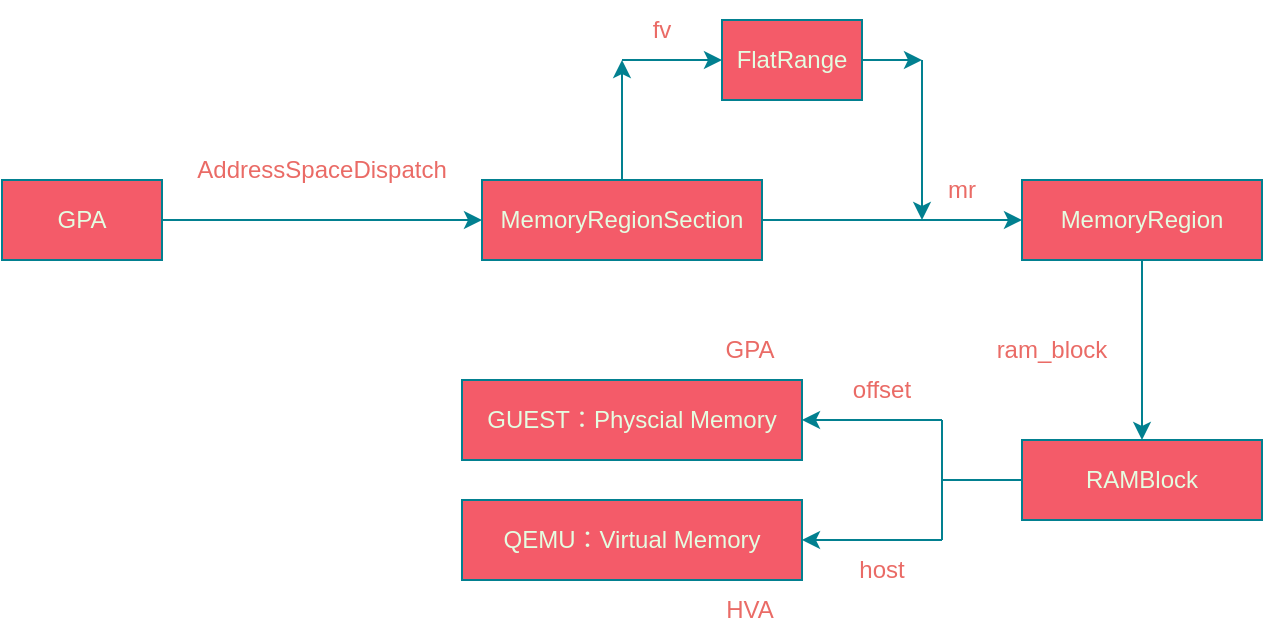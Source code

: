 <mxfile version="21.1.7" type="github">
  <diagram name="第 1 页" id="XdZXDNjXaWNBdGgiEhSH">
    <mxGraphModel dx="790" dy="1112" grid="1" gridSize="10" guides="1" tooltips="1" connect="1" arrows="1" fold="1" page="1" pageScale="1" pageWidth="827" pageHeight="1169" math="0" shadow="0">
      <root>
        <mxCell id="0" />
        <mxCell id="1" parent="0" />
        <mxCell id="lhr4ThVmoQgb3uyED7eD-1" value="GPA" style="rounded=0;whiteSpace=wrap;html=1;labelBackgroundColor=none;fillColor=#F45B69;strokeColor=#028090;fontColor=#E4FDE1;" vertex="1" parent="1">
          <mxGeometry x="40" y="400" width="80" height="40" as="geometry" />
        </mxCell>
        <mxCell id="lhr4ThVmoQgb3uyED7eD-2" value="MemoryRegionSection" style="rounded=0;whiteSpace=wrap;html=1;labelBackgroundColor=none;fillColor=#F45B69;strokeColor=#028090;fontColor=#E4FDE1;" vertex="1" parent="1">
          <mxGeometry x="280" y="400" width="140" height="40" as="geometry" />
        </mxCell>
        <mxCell id="lhr4ThVmoQgb3uyED7eD-3" value="" style="endArrow=classic;html=1;rounded=0;exitX=1;exitY=0.5;exitDx=0;exitDy=0;entryX=0;entryY=0.5;entryDx=0;entryDy=0;labelBackgroundColor=none;strokeColor=#028090;fontColor=default;" edge="1" parent="1" source="lhr4ThVmoQgb3uyED7eD-1" target="lhr4ThVmoQgb3uyED7eD-2">
          <mxGeometry width="50" height="50" relative="1" as="geometry">
            <mxPoint x="380" y="590" as="sourcePoint" />
            <mxPoint x="430" y="540" as="targetPoint" />
          </mxGeometry>
        </mxCell>
        <mxCell id="lhr4ThVmoQgb3uyED7eD-4" value="&lt;font color=&quot;#EA6B66&quot;&gt;AddressSpaceDispatch&lt;/font&gt;" style="text;html=1;strokeColor=none;fillColor=none;align=center;verticalAlign=middle;whiteSpace=wrap;rounded=0;fontColor=#E4FDE1;" vertex="1" parent="1">
          <mxGeometry x="170" y="380" width="60" height="30" as="geometry" />
        </mxCell>
        <mxCell id="lhr4ThVmoQgb3uyED7eD-5" value="MemoryRegion" style="rounded=0;whiteSpace=wrap;html=1;strokeColor=#028090;fontColor=#E4FDE1;fillColor=#F45B69;" vertex="1" parent="1">
          <mxGeometry x="550" y="400" width="120" height="40" as="geometry" />
        </mxCell>
        <mxCell id="lhr4ThVmoQgb3uyED7eD-6" value="FlatRange" style="rounded=0;whiteSpace=wrap;html=1;strokeColor=#028090;fontColor=#E4FDE1;fillColor=#F45B69;" vertex="1" parent="1">
          <mxGeometry x="400" y="320" width="70" height="40" as="geometry" />
        </mxCell>
        <mxCell id="lhr4ThVmoQgb3uyED7eD-8" value="" style="endArrow=classic;html=1;rounded=0;strokeColor=#028090;fontColor=#E4FDE1;fillColor=#F45B69;exitX=0.5;exitY=0;exitDx=0;exitDy=0;" edge="1" parent="1" source="lhr4ThVmoQgb3uyED7eD-2">
          <mxGeometry width="50" height="50" relative="1" as="geometry">
            <mxPoint x="380" y="590" as="sourcePoint" />
            <mxPoint x="350" y="340" as="targetPoint" />
          </mxGeometry>
        </mxCell>
        <mxCell id="lhr4ThVmoQgb3uyED7eD-10" value="" style="endArrow=classic;html=1;rounded=0;strokeColor=#028090;fontColor=#E4FDE1;fillColor=#F45B69;entryX=0;entryY=0.5;entryDx=0;entryDy=0;" edge="1" parent="1" target="lhr4ThVmoQgb3uyED7eD-6">
          <mxGeometry width="50" height="50" relative="1" as="geometry">
            <mxPoint x="350" y="340" as="sourcePoint" />
            <mxPoint x="430" y="540" as="targetPoint" />
          </mxGeometry>
        </mxCell>
        <mxCell id="lhr4ThVmoQgb3uyED7eD-11" value="" style="endArrow=classic;html=1;rounded=0;strokeColor=#028090;fontColor=#E4FDE1;fillColor=#F45B69;exitX=1;exitY=0.5;exitDx=0;exitDy=0;entryX=0;entryY=0.5;entryDx=0;entryDy=0;" edge="1" parent="1" source="lhr4ThVmoQgb3uyED7eD-2" target="lhr4ThVmoQgb3uyED7eD-5">
          <mxGeometry width="50" height="50" relative="1" as="geometry">
            <mxPoint x="380" y="590" as="sourcePoint" />
            <mxPoint x="430" y="540" as="targetPoint" />
          </mxGeometry>
        </mxCell>
        <mxCell id="lhr4ThVmoQgb3uyED7eD-12" value="&lt;font color=&quot;#EA6B66&quot;&gt;fv&lt;/font&gt;" style="text;html=1;strokeColor=none;fillColor=none;align=center;verticalAlign=middle;whiteSpace=wrap;rounded=0;fontColor=#E4FDE1;" vertex="1" parent="1">
          <mxGeometry x="340" y="310" width="60" height="30" as="geometry" />
        </mxCell>
        <mxCell id="lhr4ThVmoQgb3uyED7eD-13" value="" style="endArrow=classic;html=1;rounded=0;strokeColor=#028090;fontColor=#E4FDE1;fillColor=#F45B69;exitX=1;exitY=0.5;exitDx=0;exitDy=0;" edge="1" parent="1" source="lhr4ThVmoQgb3uyED7eD-6">
          <mxGeometry width="50" height="50" relative="1" as="geometry">
            <mxPoint x="380" y="590" as="sourcePoint" />
            <mxPoint x="500" y="340" as="targetPoint" />
          </mxGeometry>
        </mxCell>
        <mxCell id="lhr4ThVmoQgb3uyED7eD-14" value="" style="endArrow=classic;html=1;rounded=0;strokeColor=#028090;fontColor=#E4FDE1;fillColor=#F45B69;" edge="1" parent="1">
          <mxGeometry width="50" height="50" relative="1" as="geometry">
            <mxPoint x="500" y="340" as="sourcePoint" />
            <mxPoint x="500" y="420" as="targetPoint" />
          </mxGeometry>
        </mxCell>
        <mxCell id="lhr4ThVmoQgb3uyED7eD-15" value="&lt;font color=&quot;#EA6B66&quot;&gt;mr&lt;/font&gt;" style="text;html=1;strokeColor=none;fillColor=none;align=center;verticalAlign=middle;whiteSpace=wrap;rounded=0;fontColor=#E4FDE1;" vertex="1" parent="1">
          <mxGeometry x="490" y="390" width="60" height="30" as="geometry" />
        </mxCell>
        <mxCell id="lhr4ThVmoQgb3uyED7eD-16" value="RAMBlock" style="rounded=0;whiteSpace=wrap;html=1;strokeColor=#028090;fontColor=#E4FDE1;fillColor=#F45B69;" vertex="1" parent="1">
          <mxGeometry x="550" y="530" width="120" height="40" as="geometry" />
        </mxCell>
        <mxCell id="lhr4ThVmoQgb3uyED7eD-17" value="" style="endArrow=classic;html=1;rounded=0;strokeColor=#028090;fontColor=#E4FDE1;fillColor=#F45B69;exitX=0.5;exitY=1;exitDx=0;exitDy=0;entryX=0.5;entryY=0;entryDx=0;entryDy=0;" edge="1" parent="1" source="lhr4ThVmoQgb3uyED7eD-5" target="lhr4ThVmoQgb3uyED7eD-16">
          <mxGeometry width="50" height="50" relative="1" as="geometry">
            <mxPoint x="380" y="590" as="sourcePoint" />
            <mxPoint x="430" y="540" as="targetPoint" />
          </mxGeometry>
        </mxCell>
        <mxCell id="lhr4ThVmoQgb3uyED7eD-18" value="&lt;font color=&quot;#EA6B66&quot;&gt;ram_block&lt;/font&gt;" style="text;html=1;strokeColor=none;fillColor=none;align=center;verticalAlign=middle;whiteSpace=wrap;rounded=0;fontColor=#E4FDE1;" vertex="1" parent="1">
          <mxGeometry x="530" y="470" width="70" height="30" as="geometry" />
        </mxCell>
        <mxCell id="lhr4ThVmoQgb3uyED7eD-19" value="" style="endArrow=none;html=1;rounded=0;strokeColor=#028090;fontColor=#E4FDE1;fillColor=#F45B69;entryX=0;entryY=0.5;entryDx=0;entryDy=0;" edge="1" parent="1" target="lhr4ThVmoQgb3uyED7eD-16">
          <mxGeometry width="50" height="50" relative="1" as="geometry">
            <mxPoint x="510" y="550" as="sourcePoint" />
            <mxPoint x="430" y="540" as="targetPoint" />
          </mxGeometry>
        </mxCell>
        <mxCell id="lhr4ThVmoQgb3uyED7eD-20" value="" style="endArrow=none;html=1;rounded=0;strokeColor=#028090;fontColor=#E4FDE1;fillColor=#F45B69;" edge="1" parent="1">
          <mxGeometry width="50" height="50" relative="1" as="geometry">
            <mxPoint x="510" y="580" as="sourcePoint" />
            <mxPoint x="510" y="520" as="targetPoint" />
          </mxGeometry>
        </mxCell>
        <mxCell id="lhr4ThVmoQgb3uyED7eD-21" value="" style="endArrow=classic;html=1;rounded=0;strokeColor=#028090;fontColor=#E4FDE1;fillColor=#F45B69;" edge="1" parent="1">
          <mxGeometry width="50" height="50" relative="1" as="geometry">
            <mxPoint x="510" y="520" as="sourcePoint" />
            <mxPoint x="440" y="520" as="targetPoint" />
          </mxGeometry>
        </mxCell>
        <mxCell id="lhr4ThVmoQgb3uyED7eD-22" value="" style="endArrow=classic;html=1;rounded=0;strokeColor=#028090;fontColor=#E4FDE1;fillColor=#F45B69;" edge="1" parent="1">
          <mxGeometry width="50" height="50" relative="1" as="geometry">
            <mxPoint x="510" y="580" as="sourcePoint" />
            <mxPoint x="440" y="580" as="targetPoint" />
          </mxGeometry>
        </mxCell>
        <mxCell id="lhr4ThVmoQgb3uyED7eD-23" value="GUEST：Physcial Memory" style="rounded=0;whiteSpace=wrap;html=1;strokeColor=#028090;fontColor=#E4FDE1;fillColor=#F45B69;" vertex="1" parent="1">
          <mxGeometry x="270" y="500" width="170" height="40" as="geometry" />
        </mxCell>
        <mxCell id="lhr4ThVmoQgb3uyED7eD-24" value="QEMU：Virtual Memory" style="rounded=0;whiteSpace=wrap;html=1;strokeColor=#028090;fontColor=#E4FDE1;fillColor=#F45B69;" vertex="1" parent="1">
          <mxGeometry x="270" y="560" width="170" height="40" as="geometry" />
        </mxCell>
        <mxCell id="lhr4ThVmoQgb3uyED7eD-25" value="&lt;font color=&quot;#EA6B66&quot;&gt;offset&lt;/font&gt;" style="text;html=1;strokeColor=none;fillColor=none;align=center;verticalAlign=middle;whiteSpace=wrap;rounded=0;fontColor=#E4FDE1;" vertex="1" parent="1">
          <mxGeometry x="450" y="490" width="60" height="30" as="geometry" />
        </mxCell>
        <mxCell id="lhr4ThVmoQgb3uyED7eD-27" value="&lt;font color=&quot;#EA6B66&quot;&gt;host&lt;/font&gt;" style="text;html=1;strokeColor=none;fillColor=none;align=center;verticalAlign=middle;whiteSpace=wrap;rounded=0;fontColor=#E4FDE1;" vertex="1" parent="1">
          <mxGeometry x="450" y="580" width="60" height="30" as="geometry" />
        </mxCell>
        <mxCell id="lhr4ThVmoQgb3uyED7eD-28" value="&lt;font color=&quot;#EA6B66&quot;&gt;HVA&lt;/font&gt;" style="text;html=1;strokeColor=none;fillColor=none;align=center;verticalAlign=middle;whiteSpace=wrap;rounded=0;fontColor=#E4FDE1;" vertex="1" parent="1">
          <mxGeometry x="384" y="600" width="60" height="30" as="geometry" />
        </mxCell>
        <mxCell id="lhr4ThVmoQgb3uyED7eD-29" value="&lt;font color=&quot;#EA6B66&quot;&gt;GPA&lt;/font&gt;" style="text;html=1;strokeColor=none;fillColor=none;align=center;verticalAlign=middle;whiteSpace=wrap;rounded=0;fontColor=#E4FDE1;" vertex="1" parent="1">
          <mxGeometry x="384" y="470" width="60" height="30" as="geometry" />
        </mxCell>
      </root>
    </mxGraphModel>
  </diagram>
</mxfile>
